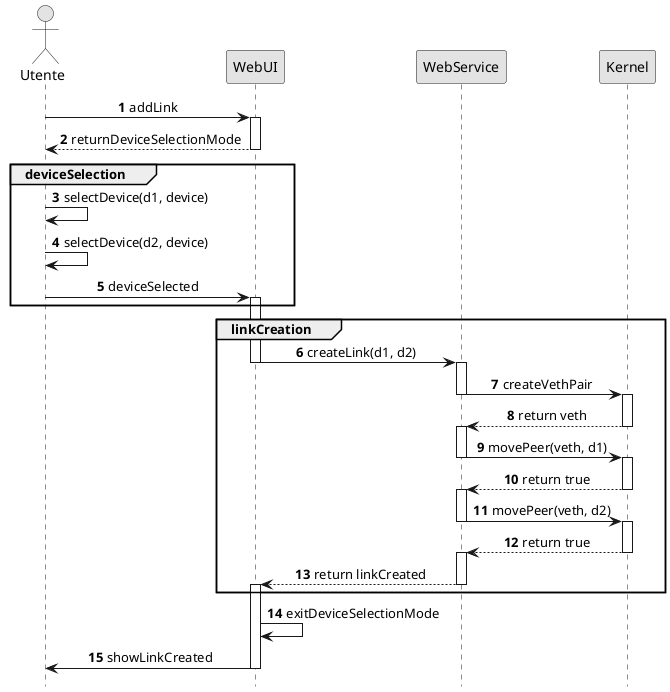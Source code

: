 
             ┌─┐
             ║"│
             └┬┘
             ┌┼┐
              │                          ┌─────┐                      ┌──────────┐             ┌──────┐
             ┌┴┐                         │WebUI│                      │WebService│             │Kernel│
           Utente                        └──┬──┘                      └────┬─────┘             └──┬───┘
             │          1 addLink          ┌┴┐                             │                      │
             │ ───────────────────────────>│ │                             │                      │
             │                             │ │                             │                      │
             │ 2 returnDeviceSelectionMode │ │                             │                      │
             │ <─ ─ ─ ─ ─ ─ ─ ─ ─ ─ ─ ─ ─ ─│ │                             │                      │
             │                             └┬┘                             │                      │
             │                              │                              │                      │
╔════════════╪═════╤════════════════════════╪════════════╗                 │                      │
║ DEVICESELECTION  │                        │            ║                 │                      │
╟─────────────────┐                         │            ║                 │                      │
║            │    │ <b>3</b>                │            ║                 │                      │
║            │<───┘ selectDevice(d1, device)│            ║                 │                      │
║            │                              │            ║                 │                      │
║            │                              │            ║                 │                      │
║            │────┐                         │            ║                 │                      │
║            │    │ <b>4</b>                │            ║                 │                      │
║            │<───┘ selectDevice(d2, device)│            ║                 │                      │
║            │                              │            ║                 │                      │
║            │                              │            ║                 │                      │
║            │      5 deviceSelected       ┌┴┐           ║                 │                      │
║            │ ───────────────────────────>│ │           ║                 │                      │
╚════════════╪═════════════════════════════╪═╪═══════════╝                 │                      │
             │                             │ │                             │                      │
             │                             │ │                             │                      │
             │                 ╔═══════════╪═╪═╤═══════════════════════════╪══════════════════════╪═════════════╗
             │                 ║ LINKCREATION  │                           │                      │             ║
             │                 ╟───────────────┘  6 createLink(d1, d2)     ┌┴┐                    │             ║
             │                 ║           │ │ ───────────────────────────>│ │                    │             ║
             │                 ║           └┬┘                             │ │                    │             ║
             │                 ║            │                              │ │  7 createVethPair  ┌┴┐           ║
             │                 ║            │                              │ │ ──────────────────>│ │           ║
             │                 ║            │                              └┬┘                    │ │           ║
             │                 ║            │                              │    8 return veth     │ │           ║
             │                 ║            │                              │ <─ ─ ─ ─ ─ ─ ─ ─ ─ ─ │ │           ║
             │                 ║            │                              │                      └┬┘           ║
             │                 ║            │                              │ 9 movePeer(veth, d1) │             ║
             │                 ║            │                              │ ─────────────────────>             ║
             │                 ║            │                              │                      │             ║
             │                 ║            │                              │    10 return true    │             ║
             │                 ║            │                              │ <─ ─ ─ ─ ─ ─ ─ ─ ─ ─ ─             ║
             │                 ║            │                              │                      │             ║
             │                 ║            │                              │ 11 movePeer(veth, d2)│             ║
             │                 ║            │                              │ ─────────────────────>             ║
             │                 ║            │                              │                      │             ║
             │                 ║            │                              │    12 return true    │             ║
             │                 ║            │                              │ <─ ─ ─ ─ ─ ─ ─ ─ ─ ─ ─             ║
             │                 ║            │                              │                      │             ║
             │                 ║           ┌┴┐    13 return linkCreated    │                      │             ║
             │                 ║           │ │ <─ ─ ─ ─ ─ ─ ─ ─ ─ ─ ─ ─ ─ ─                       │             ║
             │                 ╚═══════════╪═╪═════════════════════════════╪══════════════════════╪═════════════╝
             │                             │ │                             │                      │
             │                             │ │────┐                        │                      │
             │                             │ │    │ <b>14</b>              │                      │
             │                             │ │<───┘ exitDeviceSelectionMode│                      │
             │                             │ │                             │                      │
             │                             │ │                             │                      │
             │     15 showLinkCreated      │ │                             │                      │
             │ <───────────────────────────│ │                             │                      │
             │                             └┬┘                             │                      │

@startuml
hide footbox
autonumber

skinparam shadowing false
skinparam sequenceMessageAlign center
skinparam monochrome true


Actor Utente as u
participant WebUI as ui
participant WebService as ws
participant Kernel as k

u -> ui : addLink
activate ui
u <-- ui : returnDeviceSelectionMode
deactivate ui
group deviceSelection
u -> u : selectDevice(d1, device)
u -> u : selectDevice(d2, device)
u -> ui : deviceSelected
activate ui
end
group linkCreation
ui -> ws : createLink(d1, d2)
deactivate ui
activate ws
ws -> k : createVethPair
deactivate ws
activate k
ws <-- k : return veth
deactivate k
activate ws
ws -> k : movePeer(veth, d1)
deactivate ws
activate k
ws <-- k: return true
deactivate k
activate ws
ws -> k : movePeer(veth, d2)
deactivate ws
activate k
ws <-- k: return true
deactivate k
activate ws
ui <-- ws : return linkCreated
deactivate ws
activate ui
end
ui -> ui : exitDeviceSelectionMode
u <- ui : showLinkCreated
deactivate ui
@enduml
